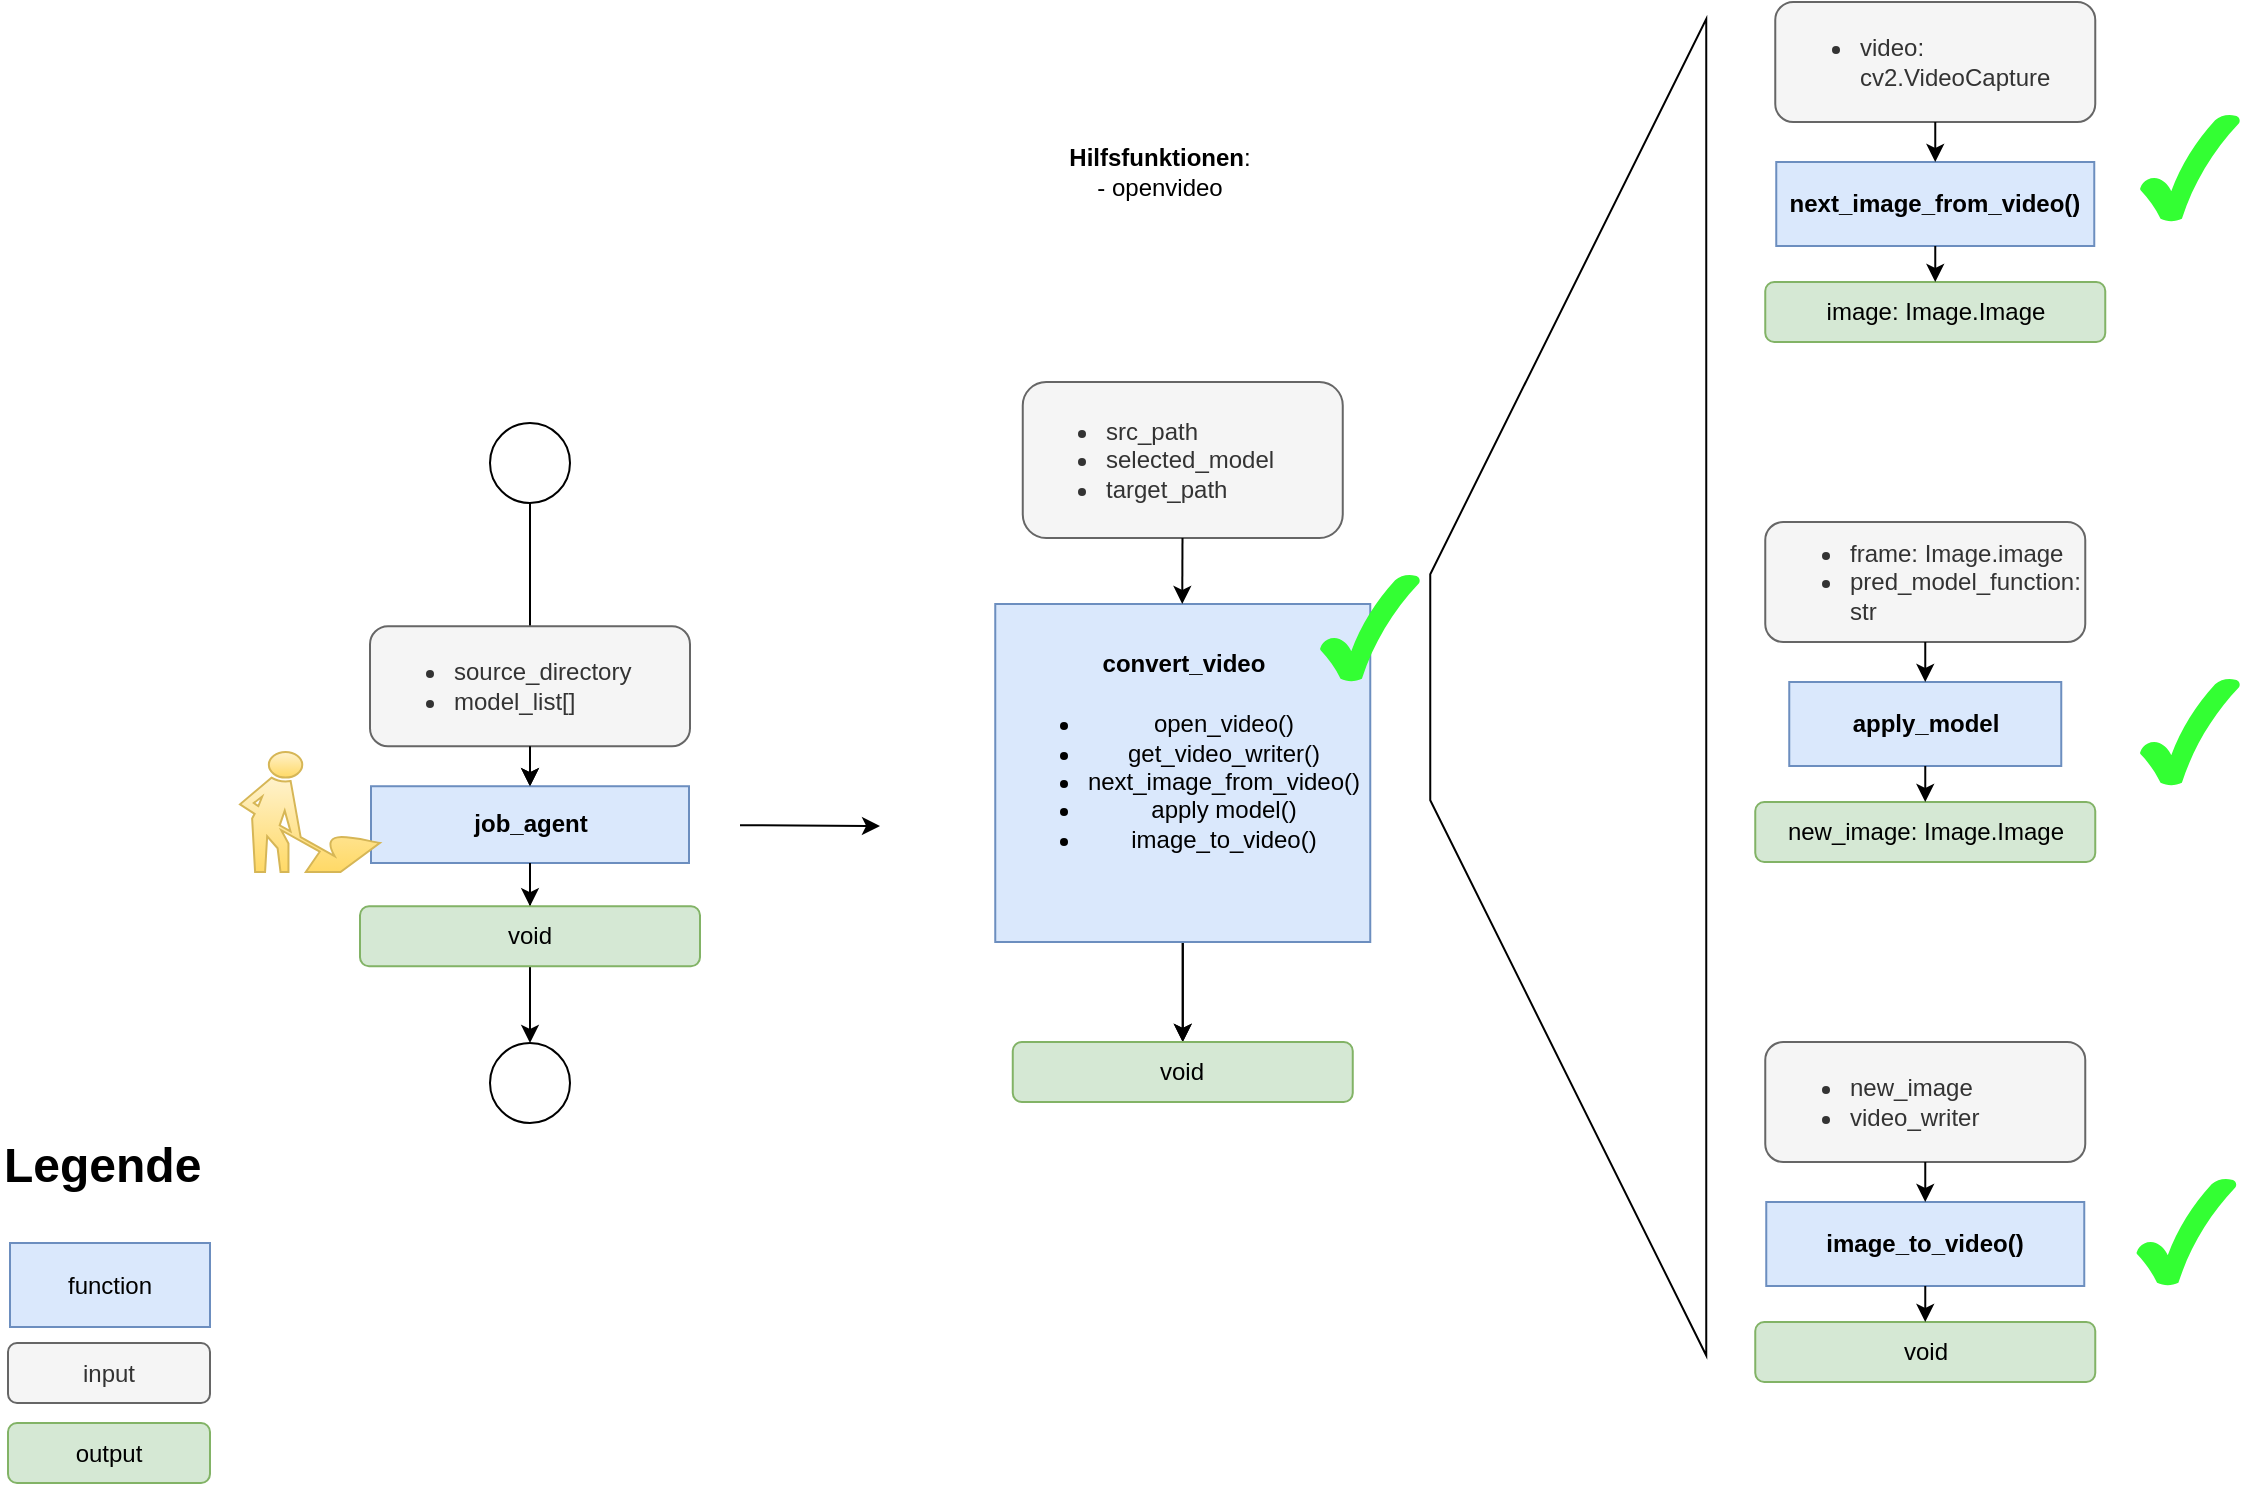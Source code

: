<mxfile>
    <diagram id="tlJYWkyGmLdMznDu9tbw" name="Page-1">
        <mxGraphModel dx="1433" dy="1024" grid="1" gridSize="10" guides="1" tooltips="1" connect="1" arrows="1" fold="1" page="1" pageScale="1" pageWidth="1654" pageHeight="1169" math="0" shadow="0">
            <root>
                <mxCell id="0"/>
                <mxCell id="1" parent="0"/>
                <mxCell id="3" value="" style="endArrow=classic;html=1;entryX=0.5;entryY=0;entryDx=0;entryDy=0;exitX=0.5;exitY=1;exitDx=0;exitDy=0;" parent="1" source="4" target="42" edge="1">
                    <mxGeometry width="50" height="50" relative="1" as="geometry">
                        <mxPoint x="695" y="420.5" as="sourcePoint"/>
                        <mxPoint x="680" y="440.5" as="targetPoint"/>
                    </mxGeometry>
                </mxCell>
                <mxCell id="4" value="" style="ellipse;whiteSpace=wrap;html=1;aspect=fixed;" parent="1" vertex="1">
                    <mxGeometry x="665" y="420.5" width="40" height="40" as="geometry"/>
                </mxCell>
                <mxCell id="6" value="&lt;h4&gt;apply_model&lt;/h4&gt;" style="rounded=0;whiteSpace=wrap;html=1;fillColor=#dae8fc;strokeColor=#6c8ebf;" parent="1" vertex="1">
                    <mxGeometry x="1314.63" y="550" width="136" height="42" as="geometry"/>
                </mxCell>
                <mxCell id="9" value="&lt;ul&gt;&lt;li&gt;frame: Image.image&lt;/li&gt;&lt;li&gt;pred_model_function: str&lt;/li&gt;&lt;/ul&gt;" style="rounded=1;whiteSpace=wrap;html=1;fillColor=#f5f5f5;fontColor=#333333;strokeColor=#666666;align=left;" parent="1" vertex="1">
                    <mxGeometry x="1302.63" y="470" width="160" height="60" as="geometry"/>
                </mxCell>
                <mxCell id="10" value="" style="endArrow=classic;html=1;entryX=0.5;entryY=0;entryDx=0;entryDy=0;exitX=0.5;exitY=1;exitDx=0;exitDy=0;" parent="1" source="9" target="6" edge="1">
                    <mxGeometry width="50" height="50" relative="1" as="geometry">
                        <mxPoint x="1542.63" y="460" as="sourcePoint"/>
                        <mxPoint x="1592.63" y="410" as="targetPoint"/>
                    </mxGeometry>
                </mxCell>
                <mxCell id="11" value="&lt;div&gt;&lt;font color=&quot;#000000&quot;&gt;new_image: Image.Image&lt;/font&gt;&lt;/div&gt;" style="rounded=1;whiteSpace=wrap;html=1;fillColor=#d5e8d4;strokeColor=#82b366;" parent="1" vertex="1">
                    <mxGeometry x="1297.63" y="610" width="170" height="30" as="geometry"/>
                </mxCell>
                <mxCell id="12" value="" style="endArrow=classic;html=1;entryX=0.5;entryY=0;entryDx=0;entryDy=0;exitX=0.5;exitY=1;exitDx=0;exitDy=0;" parent="1" source="6" target="11" edge="1">
                    <mxGeometry width="50" height="50" relative="1" as="geometry">
                        <mxPoint x="1392.63" y="590" as="sourcePoint"/>
                        <mxPoint x="1592.63" y="410" as="targetPoint"/>
                    </mxGeometry>
                </mxCell>
                <mxCell id="13" value="function" style="rounded=0;whiteSpace=wrap;html=1;fillColor=#dae8fc;strokeColor=#6c8ebf;" parent="1" vertex="1">
                    <mxGeometry x="425" y="830.5" width="100" height="42" as="geometry"/>
                </mxCell>
                <mxCell id="14" value="&lt;h1 style=&quot;margin-top: 0px;&quot;&gt;&lt;span style=&quot;background-color: transparent;&quot;&gt;Legende&lt;/span&gt;&lt;br&gt;&lt;/h1&gt;" style="text;html=1;whiteSpace=wrap;overflow=hidden;rounded=0;" parent="1" vertex="1">
                    <mxGeometry x="420" y="770.5" width="110" height="48" as="geometry"/>
                </mxCell>
                <mxCell id="15" value="&lt;div&gt;input&lt;/div&gt;" style="rounded=1;whiteSpace=wrap;html=1;fillColor=#f5f5f5;fontColor=#333333;strokeColor=#666666;" parent="1" vertex="1">
                    <mxGeometry x="424" y="880.5" width="101" height="30" as="geometry"/>
                </mxCell>
                <mxCell id="16" value="&lt;div&gt;&lt;font color=&quot;#000000&quot;&gt;output&lt;/font&gt;&lt;/div&gt;" style="rounded=1;whiteSpace=wrap;html=1;fillColor=#d5e8d4;strokeColor=#82b366;" parent="1" vertex="1">
                    <mxGeometry x="424" y="920.5" width="101" height="30" as="geometry"/>
                </mxCell>
                <mxCell id="24" value="" style="edgeStyle=none;html=1;" parent="1" source="18" target="20" edge="1">
                    <mxGeometry relative="1" as="geometry"/>
                </mxCell>
                <mxCell id="58" value="" style="edgeStyle=none;html=1;" parent="1" source="18" target="20" edge="1">
                    <mxGeometry relative="1" as="geometry"/>
                </mxCell>
                <mxCell id="18" value="&lt;h4&gt;convert_video&lt;/h4&gt;&lt;div&gt;&lt;ul&gt;&lt;li&gt;open_video()&lt;/li&gt;&lt;li&gt;get_video_writer()&lt;/li&gt;&lt;li&gt;next_image_from_video()&lt;/li&gt;&lt;li&gt;apply model()&lt;/li&gt;&lt;li&gt;image_to_video()&lt;/li&gt;&lt;/ul&gt;&lt;/div&gt;" style="rounded=0;whiteSpace=wrap;html=1;fillColor=#dae8fc;strokeColor=#6c8ebf;verticalAlign=top;" parent="1" vertex="1">
                    <mxGeometry x="917.63" y="511" width="187.5" height="169" as="geometry"/>
                </mxCell>
                <mxCell id="19" value="&lt;ul&gt;&lt;li&gt;src_path&lt;/li&gt;&lt;li&gt;selected_model&lt;/li&gt;&lt;li&gt;target_path&lt;/li&gt;&lt;/ul&gt;" style="rounded=1;whiteSpace=wrap;html=1;fillColor=#f5f5f5;fontColor=#333333;strokeColor=#666666;align=left;" parent="1" vertex="1">
                    <mxGeometry x="931.38" y="400" width="160" height="78" as="geometry"/>
                </mxCell>
                <mxCell id="20" value="&lt;div&gt;&lt;font color=&quot;#000000&quot;&gt;void&lt;/font&gt;&lt;/div&gt;" style="rounded=1;whiteSpace=wrap;html=1;fillColor=#d5e8d4;strokeColor=#82b366;" parent="1" vertex="1">
                    <mxGeometry x="926.38" y="730" width="170" height="30" as="geometry"/>
                </mxCell>
                <mxCell id="21" value="" style="endArrow=classic;html=1;" parent="1" source="19" edge="1">
                    <mxGeometry width="50" height="50" relative="1" as="geometry">
                        <mxPoint x="1011.38" y="528" as="sourcePoint"/>
                        <mxPoint x="1011.13" y="511" as="targetPoint"/>
                    </mxGeometry>
                </mxCell>
                <mxCell id="25" value="&lt;h4&gt;next_image_from_video()&lt;/h4&gt;" style="rounded=0;whiteSpace=wrap;html=1;fillColor=#dae8fc;strokeColor=#6c8ebf;" parent="1" vertex="1">
                    <mxGeometry x="1308.13" y="290" width="159" height="42" as="geometry"/>
                </mxCell>
                <mxCell id="26" value="&lt;ul&gt;&lt;li&gt;video:&amp;nbsp; cv2.VideoCapture&lt;/li&gt;&lt;/ul&gt;" style="rounded=1;whiteSpace=wrap;html=1;fillColor=#f5f5f5;fontColor=#333333;strokeColor=#666666;align=left;" parent="1" vertex="1">
                    <mxGeometry x="1307.63" y="210" width="160" height="60" as="geometry"/>
                </mxCell>
                <mxCell id="27" value="" style="endArrow=classic;html=1;entryX=0.5;entryY=0;entryDx=0;entryDy=0;exitX=0.5;exitY=1;exitDx=0;exitDy=0;" parent="1" source="26" target="25" edge="1">
                    <mxGeometry width="50" height="50" relative="1" as="geometry">
                        <mxPoint x="1547.63" y="200" as="sourcePoint"/>
                        <mxPoint x="1597.63" y="150" as="targetPoint"/>
                    </mxGeometry>
                </mxCell>
                <mxCell id="28" value="&lt;div&gt;&lt;font color=&quot;#000000&quot;&gt;image: Image.Image&lt;/font&gt;&lt;/div&gt;" style="rounded=1;whiteSpace=wrap;html=1;fillColor=#d5e8d4;strokeColor=#82b366;" parent="1" vertex="1">
                    <mxGeometry x="1302.63" y="350" width="170" height="30" as="geometry"/>
                </mxCell>
                <mxCell id="29" value="" style="endArrow=classic;html=1;entryX=0.5;entryY=0;entryDx=0;entryDy=0;exitX=0.5;exitY=1;exitDx=0;exitDy=0;" parent="1" source="25" target="28" edge="1">
                    <mxGeometry width="50" height="50" relative="1" as="geometry">
                        <mxPoint x="1397.63" y="330" as="sourcePoint"/>
                        <mxPoint x="1597.63" y="150" as="targetPoint"/>
                    </mxGeometry>
                </mxCell>
                <mxCell id="30" value="&lt;h4&gt;image_to_video()&lt;/h4&gt;" style="rounded=0;whiteSpace=wrap;html=1;fillColor=#dae8fc;strokeColor=#6c8ebf;" parent="1" vertex="1">
                    <mxGeometry x="1303.13" y="810" width="159" height="42" as="geometry"/>
                </mxCell>
                <mxCell id="31" value="&lt;ul&gt;&lt;li&gt;new_image&lt;/li&gt;&lt;li&gt;video_writer&lt;/li&gt;&lt;/ul&gt;" style="rounded=1;whiteSpace=wrap;html=1;fillColor=#f5f5f5;fontColor=#333333;strokeColor=#666666;align=left;" parent="1" vertex="1">
                    <mxGeometry x="1302.63" y="730" width="160" height="60" as="geometry"/>
                </mxCell>
                <mxCell id="32" value="" style="endArrow=classic;html=1;entryX=0.5;entryY=0;entryDx=0;entryDy=0;exitX=0.5;exitY=1;exitDx=0;exitDy=0;" parent="1" source="31" target="30" edge="1">
                    <mxGeometry width="50" height="50" relative="1" as="geometry">
                        <mxPoint x="1542.63" y="720" as="sourcePoint"/>
                        <mxPoint x="1592.63" y="670" as="targetPoint"/>
                    </mxGeometry>
                </mxCell>
                <mxCell id="33" value="&lt;div&gt;&lt;font color=&quot;#000000&quot;&gt;void&lt;/font&gt;&lt;/div&gt;" style="rounded=1;whiteSpace=wrap;html=1;fillColor=#d5e8d4;strokeColor=#82b366;" parent="1" vertex="1">
                    <mxGeometry x="1297.63" y="870" width="170" height="30" as="geometry"/>
                </mxCell>
                <mxCell id="34" value="" style="endArrow=classic;html=1;entryX=0.5;entryY=0;entryDx=0;entryDy=0;exitX=0.5;exitY=1;exitDx=0;exitDy=0;" parent="1" source="30" target="33" edge="1">
                    <mxGeometry width="50" height="50" relative="1" as="geometry">
                        <mxPoint x="1392.63" y="850" as="sourcePoint"/>
                        <mxPoint x="1592.63" y="670" as="targetPoint"/>
                    </mxGeometry>
                </mxCell>
                <mxCell id="40" value="" style="shape=trapezoid;perimeter=trapezoidPerimeter;whiteSpace=wrap;html=1;fixedSize=1;rotation=-90;size=277.63;fillColor=none;" parent="1" vertex="1">
                    <mxGeometry x="870" y="483.62" width="668.25" height="138" as="geometry"/>
                </mxCell>
                <mxCell id="42" value="&lt;h4&gt;job_agent&lt;/h4&gt;" style="rounded=0;whiteSpace=wrap;html=1;fillColor=#dae8fc;strokeColor=#6c8ebf;" parent="1" vertex="1">
                    <mxGeometry x="605.5" y="602.12" width="159" height="38.38" as="geometry"/>
                </mxCell>
                <mxCell id="43" value="&lt;ul&gt;&lt;li&gt;source_directory&lt;/li&gt;&lt;li&gt;model_list[]&lt;/li&gt;&lt;/ul&gt;" style="rounded=1;whiteSpace=wrap;html=1;fillColor=#f5f5f5;fontColor=#333333;strokeColor=#666666;align=left;" parent="1" vertex="1">
                    <mxGeometry x="605" y="522.12" width="160" height="60" as="geometry"/>
                </mxCell>
                <mxCell id="44" value="" style="endArrow=classic;html=1;entryX=0.5;entryY=0;entryDx=0;entryDy=0;exitX=0.5;exitY=1;exitDx=0;exitDy=0;" parent="1" source="43" target="42" edge="1">
                    <mxGeometry width="50" height="50" relative="1" as="geometry">
                        <mxPoint x="845.0" y="512.12" as="sourcePoint"/>
                        <mxPoint x="895.0" y="462.12" as="targetPoint"/>
                    </mxGeometry>
                </mxCell>
                <mxCell id="46" value="" style="endArrow=classic;html=1;entryX=0.5;entryY=0;entryDx=0;entryDy=0;exitX=0.5;exitY=1;exitDx=0;exitDy=0;" parent="1" source="42" target="45" edge="1">
                    <mxGeometry width="50" height="50" relative="1" as="geometry">
                        <mxPoint x="695.0" y="642.12" as="sourcePoint"/>
                        <mxPoint x="895.0" y="462.12" as="targetPoint"/>
                    </mxGeometry>
                </mxCell>
                <mxCell id="47" value="" style="ellipse;whiteSpace=wrap;html=1;aspect=fixed;" parent="1" vertex="1">
                    <mxGeometry x="665" y="730.5" width="40" height="40" as="geometry"/>
                </mxCell>
                <mxCell id="48" value="" style="endArrow=classic;html=1;exitX=0.5;exitY=1;exitDx=0;exitDy=0;entryX=0.5;entryY=0;entryDx=0;entryDy=0;" parent="1" source="42" target="47" edge="1">
                    <mxGeometry width="50" height="50" relative="1" as="geometry">
                        <mxPoint x="750" y="670.5" as="sourcePoint"/>
                        <mxPoint x="780" y="650.5" as="targetPoint"/>
                    </mxGeometry>
                </mxCell>
                <mxCell id="45" value="void" style="rounded=1;whiteSpace=wrap;html=1;fillColor=#d5e8d4;strokeColor=#82b366;" parent="1" vertex="1">
                    <mxGeometry x="600" y="662.12" width="170" height="30" as="geometry"/>
                </mxCell>
                <mxCell id="53" value="" style="verticalLabelPosition=bottom;verticalAlign=top;html=1;shape=mxgraph.basic.tick;fillColor=#33FF33;strokeColor=none;" parent="1" vertex="1">
                    <mxGeometry x="1490" y="266" width="50" height="54" as="geometry"/>
                </mxCell>
                <mxCell id="54" value="" style="verticalLabelPosition=bottom;verticalAlign=top;html=1;shape=mxgraph.basic.tick;fillColor=#33FF33;strokeColor=none;" parent="1" vertex="1">
                    <mxGeometry x="1080" y="496" width="50" height="54" as="geometry"/>
                </mxCell>
                <mxCell id="55" value="" style="verticalLabelPosition=bottom;verticalAlign=top;html=1;shape=mxgraph.basic.tick;fillColor=#33FF33;strokeColor=none;" parent="1" vertex="1">
                    <mxGeometry x="1488.25" y="798" width="50" height="54" as="geometry"/>
                </mxCell>
                <mxCell id="56" value="&lt;b&gt;Hilfsfunktionen&lt;/b&gt;:&lt;div&gt;- openvideo&lt;/div&gt;" style="text;html=1;align=center;verticalAlign=middle;whiteSpace=wrap;rounded=0;" parent="1" vertex="1">
                    <mxGeometry x="970" y="280" width="60" height="30" as="geometry"/>
                </mxCell>
                <mxCell id="60" value="" style="endArrow=classic;html=1;" parent="1" edge="1">
                    <mxGeometry width="50" height="50" relative="1" as="geometry">
                        <mxPoint x="790" y="621.62" as="sourcePoint"/>
                        <mxPoint x="860" y="622" as="targetPoint"/>
                    </mxGeometry>
                </mxCell>
                <mxCell id="61" value="" style="shape=mxgraph.signs.people.construction;html=1;pointerEvents=1;fillColor=#fff2cc;strokeColor=#d6b656;verticalLabelPosition=bottom;verticalAlign=top;align=center;gradientColor=#ffd966;" parent="1" vertex="1">
                    <mxGeometry x="540" y="585" width="70" height="60" as="geometry"/>
                </mxCell>
                <mxCell id="63" value="" style="verticalLabelPosition=bottom;verticalAlign=top;html=1;shape=mxgraph.basic.tick;fillColor=#33FF33;strokeColor=none;" parent="1" vertex="1">
                    <mxGeometry x="1490" y="548" width="50" height="54" as="geometry"/>
                </mxCell>
            </root>
        </mxGraphModel>
    </diagram>
</mxfile>